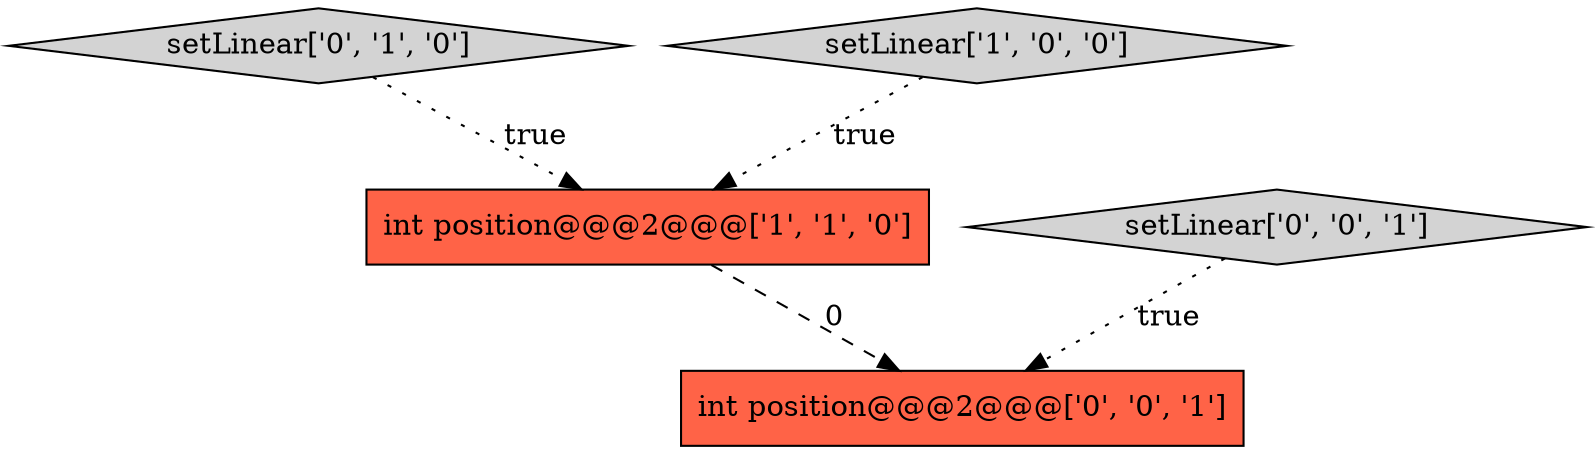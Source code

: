 digraph {
2 [style = filled, label = "setLinear['0', '1', '0']", fillcolor = lightgray, shape = diamond image = "AAA0AAABBB2BBB"];
0 [style = filled, label = "int position@@@2@@@['1', '1', '0']", fillcolor = tomato, shape = box image = "AAA0AAABBB1BBB"];
1 [style = filled, label = "setLinear['1', '0', '0']", fillcolor = lightgray, shape = diamond image = "AAA0AAABBB1BBB"];
4 [style = filled, label = "int position@@@2@@@['0', '0', '1']", fillcolor = tomato, shape = box image = "AAA0AAABBB3BBB"];
3 [style = filled, label = "setLinear['0', '0', '1']", fillcolor = lightgray, shape = diamond image = "AAA0AAABBB3BBB"];
0->4 [style = dashed, label="0"];
1->0 [style = dotted, label="true"];
2->0 [style = dotted, label="true"];
3->4 [style = dotted, label="true"];
}
